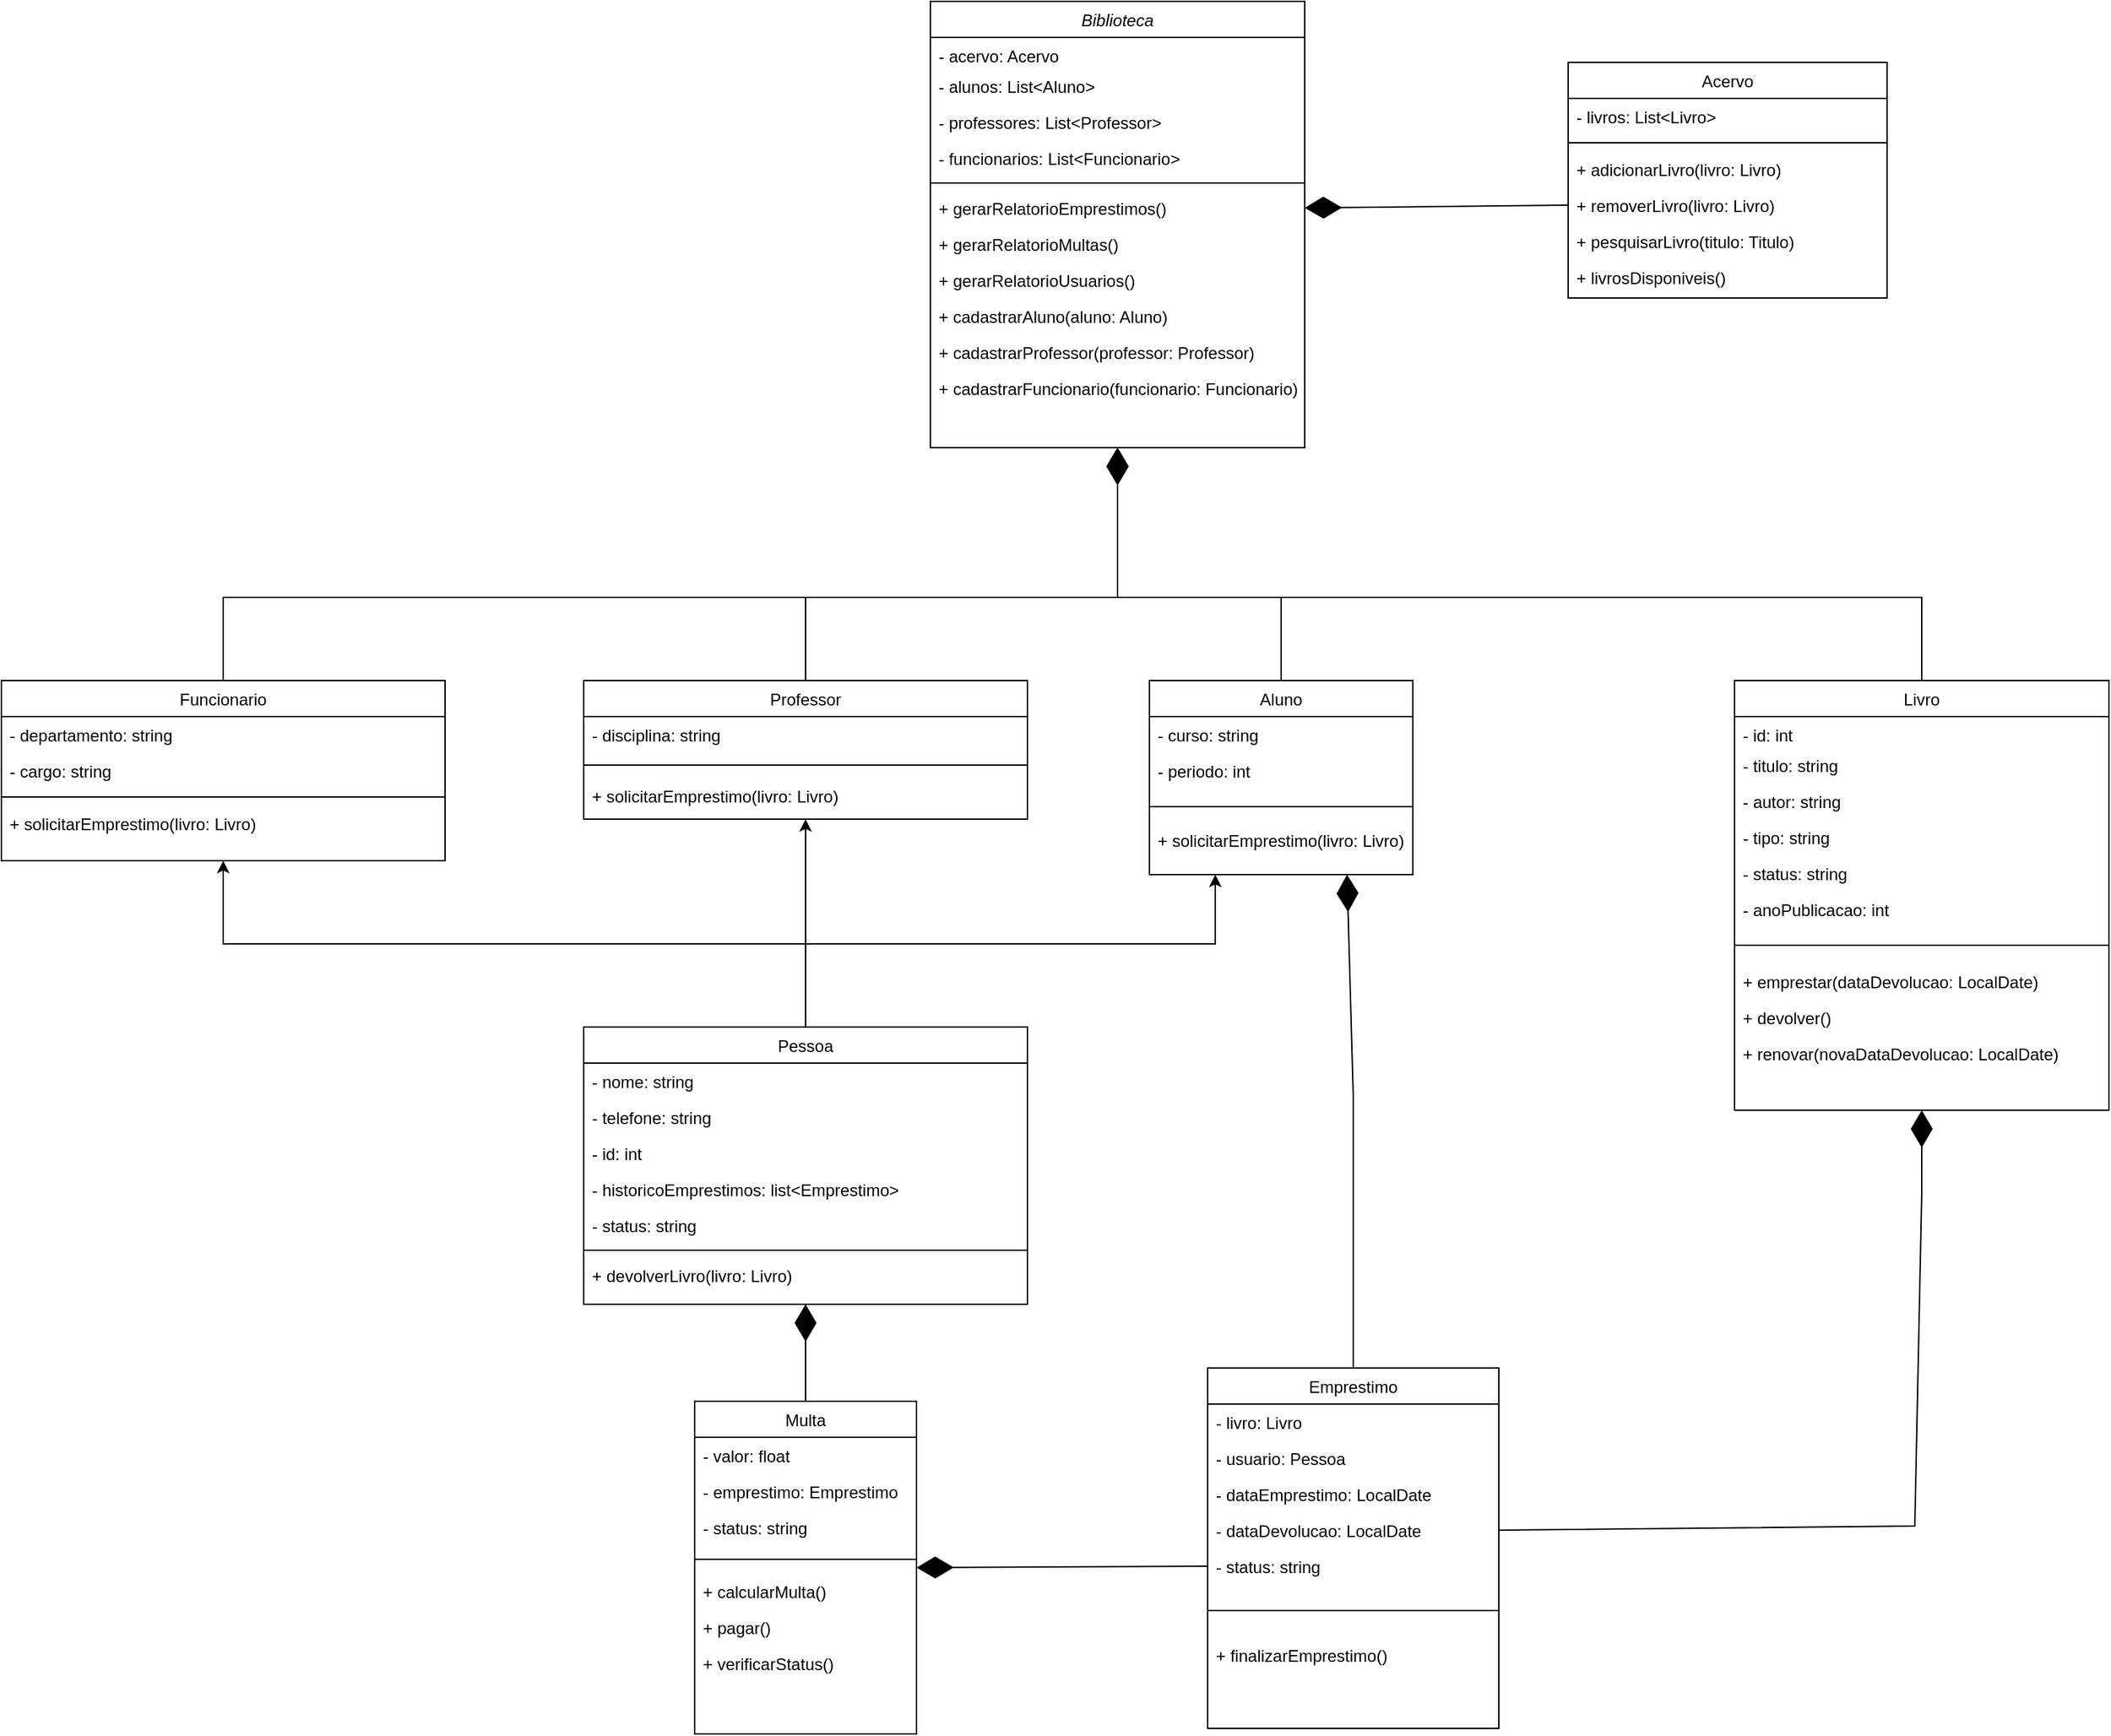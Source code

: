 <mxfile version="24.8.3">
  <diagram id="C5RBs43oDa-KdzZeNtuy" name="Page-1">
    <mxGraphModel dx="4444" dy="3625" grid="1" gridSize="10" guides="1" tooltips="1" connect="1" arrows="1" fold="1" page="1" pageScale="1" pageWidth="827" pageHeight="1169" math="0" shadow="0">
      <root>
        <mxCell id="WIyWlLk6GJQsqaUBKTNV-0" />
        <mxCell id="WIyWlLk6GJQsqaUBKTNV-1" parent="WIyWlLk6GJQsqaUBKTNV-0" />
        <mxCell id="zkfFHV4jXpPFQw0GAbJ--13" value="Aluno" style="swimlane;fontStyle=0;align=center;verticalAlign=top;childLayout=stackLayout;horizontal=1;startSize=26;horizontalStack=0;resizeParent=1;resizeLast=0;collapsible=1;marginBottom=0;rounded=0;shadow=0;strokeWidth=1;" parent="WIyWlLk6GJQsqaUBKTNV-1" vertex="1">
          <mxGeometry x="-382" y="-1210" width="190" height="140" as="geometry">
            <mxRectangle x="340" y="380" width="170" height="26" as="alternateBounds" />
          </mxGeometry>
        </mxCell>
        <mxCell id="S5v_e7GPYeT_Bk_hhG6n-212" value="- curso: string" style="text;align=left;verticalAlign=top;spacingLeft=4;spacingRight=4;overflow=hidden;rotatable=0;points=[[0,0.5],[1,0.5]];portConstraint=eastwest;" parent="zkfFHV4jXpPFQw0GAbJ--13" vertex="1">
          <mxGeometry y="26" width="190" height="26" as="geometry" />
        </mxCell>
        <mxCell id="S5v_e7GPYeT_Bk_hhG6n-214" value="- periodo: int" style="text;align=left;verticalAlign=top;spacingLeft=4;spacingRight=4;overflow=hidden;rotatable=0;points=[[0,0.5],[1,0.5]];portConstraint=eastwest;" parent="zkfFHV4jXpPFQw0GAbJ--13" vertex="1">
          <mxGeometry y="52" width="190" height="28" as="geometry" />
        </mxCell>
        <mxCell id="zkfFHV4jXpPFQw0GAbJ--15" value="" style="line;html=1;strokeWidth=1;align=left;verticalAlign=middle;spacingTop=-1;spacingLeft=3;spacingRight=3;rotatable=0;labelPosition=right;points=[];portConstraint=eastwest;" parent="zkfFHV4jXpPFQw0GAbJ--13" vertex="1">
          <mxGeometry y="80" width="190" height="22" as="geometry" />
        </mxCell>
        <mxCell id="S5v_e7GPYeT_Bk_hhG6n-125" value="+ solicitarEmprestimo(livro: Livro)" style="text;align=left;verticalAlign=top;spacingLeft=4;spacingRight=4;overflow=hidden;rotatable=0;points=[[0,0.5],[1,0.5]];portConstraint=eastwest;" parent="zkfFHV4jXpPFQw0GAbJ--13" vertex="1">
          <mxGeometry y="102" width="190" height="26" as="geometry" />
        </mxCell>
        <mxCell id="S5v_e7GPYeT_Bk_hhG6n-60" value="Livro" style="swimlane;fontStyle=0;align=center;verticalAlign=top;childLayout=stackLayout;horizontal=1;startSize=26;horizontalStack=0;resizeParent=1;resizeLast=0;collapsible=1;marginBottom=0;rounded=0;shadow=0;strokeWidth=1;" parent="WIyWlLk6GJQsqaUBKTNV-1" vertex="1">
          <mxGeometry x="40" y="-1210" width="270" height="310" as="geometry">
            <mxRectangle x="130" y="380" width="160" height="26" as="alternateBounds" />
          </mxGeometry>
        </mxCell>
        <mxCell id="S5v_e7GPYeT_Bk_hhG6n-66" value="- id: int" style="text;align=left;verticalAlign=top;spacingLeft=4;spacingRight=4;overflow=hidden;rotatable=0;points=[[0,0.5],[1,0.5]];portConstraint=eastwest;" parent="S5v_e7GPYeT_Bk_hhG6n-60" vertex="1">
          <mxGeometry y="26" width="270" height="22" as="geometry" />
        </mxCell>
        <mxCell id="S5v_e7GPYeT_Bk_hhG6n-61" value="- titulo: string" style="text;align=left;verticalAlign=top;spacingLeft=4;spacingRight=4;overflow=hidden;rotatable=0;points=[[0,0.5],[1,0.5]];portConstraint=eastwest;" parent="S5v_e7GPYeT_Bk_hhG6n-60" vertex="1">
          <mxGeometry y="48" width="270" height="26" as="geometry" />
        </mxCell>
        <mxCell id="S5v_e7GPYeT_Bk_hhG6n-63" value="- autor: string" style="text;align=left;verticalAlign=top;spacingLeft=4;spacingRight=4;overflow=hidden;rotatable=0;points=[[0,0.5],[1,0.5]];portConstraint=eastwest;" parent="S5v_e7GPYeT_Bk_hhG6n-60" vertex="1">
          <mxGeometry y="74" width="270" height="26" as="geometry" />
        </mxCell>
        <mxCell id="S5v_e7GPYeT_Bk_hhG6n-64" value="- tipo: string" style="text;align=left;verticalAlign=top;spacingLeft=4;spacingRight=4;overflow=hidden;rotatable=0;points=[[0,0.5],[1,0.5]];portConstraint=eastwest;" parent="S5v_e7GPYeT_Bk_hhG6n-60" vertex="1">
          <mxGeometry y="100" width="270" height="26" as="geometry" />
        </mxCell>
        <mxCell id="S5v_e7GPYeT_Bk_hhG6n-65" value="- status: string" style="text;align=left;verticalAlign=top;spacingLeft=4;spacingRight=4;overflow=hidden;rotatable=0;points=[[0,0.5],[1,0.5]];portConstraint=eastwest;" parent="S5v_e7GPYeT_Bk_hhG6n-60" vertex="1">
          <mxGeometry y="126" width="270" height="26" as="geometry" />
        </mxCell>
        <mxCell id="S5v_e7GPYeT_Bk_hhG6n-134" value="- anoPublicacao: int" style="text;align=left;verticalAlign=top;spacingLeft=4;spacingRight=4;overflow=hidden;rotatable=0;points=[[0,0.5],[1,0.5]];portConstraint=eastwest;" parent="S5v_e7GPYeT_Bk_hhG6n-60" vertex="1">
          <mxGeometry y="152" width="270" height="26" as="geometry" />
        </mxCell>
        <mxCell id="S5v_e7GPYeT_Bk_hhG6n-62" value="" style="line;html=1;strokeWidth=1;align=left;verticalAlign=middle;spacingTop=-1;spacingLeft=3;spacingRight=3;rotatable=0;labelPosition=right;points=[];portConstraint=eastwest;" parent="S5v_e7GPYeT_Bk_hhG6n-60" vertex="1">
          <mxGeometry y="178" width="270" height="26" as="geometry" />
        </mxCell>
        <mxCell id="S5v_e7GPYeT_Bk_hhG6n-139" value="+ emprestar(dataDevolucao: LocalDate)" style="text;align=left;verticalAlign=top;spacingLeft=4;spacingRight=4;overflow=hidden;rotatable=0;points=[[0,0.5],[1,0.5]];portConstraint=eastwest;" parent="S5v_e7GPYeT_Bk_hhG6n-60" vertex="1">
          <mxGeometry y="204" width="270" height="26" as="geometry" />
        </mxCell>
        <mxCell id="S5v_e7GPYeT_Bk_hhG6n-140" value="+ devolver()" style="text;align=left;verticalAlign=top;spacingLeft=4;spacingRight=4;overflow=hidden;rotatable=0;points=[[0,0.5],[1,0.5]];portConstraint=eastwest;" parent="S5v_e7GPYeT_Bk_hhG6n-60" vertex="1">
          <mxGeometry y="230" width="270" height="26" as="geometry" />
        </mxCell>
        <mxCell id="S5v_e7GPYeT_Bk_hhG6n-141" value="+ renovar(novaDataDevolucao: LocalDate)" style="text;align=left;verticalAlign=top;spacingLeft=4;spacingRight=4;overflow=hidden;rotatable=0;points=[[0,0.5],[1,0.5]];portConstraint=eastwest;" parent="S5v_e7GPYeT_Bk_hhG6n-60" vertex="1">
          <mxGeometry y="256" width="270" height="26" as="geometry" />
        </mxCell>
        <mxCell id="S5v_e7GPYeT_Bk_hhG6n-82" value="Emprestimo" style="swimlane;fontStyle=0;align=center;verticalAlign=top;childLayout=stackLayout;horizontal=1;startSize=26;horizontalStack=0;resizeParent=1;resizeLast=0;collapsible=1;marginBottom=0;rounded=0;shadow=0;strokeWidth=1;" parent="WIyWlLk6GJQsqaUBKTNV-1" vertex="1">
          <mxGeometry x="-340" y="-714" width="210" height="260" as="geometry">
            <mxRectangle x="130" y="380" width="160" height="26" as="alternateBounds" />
          </mxGeometry>
        </mxCell>
        <mxCell id="S5v_e7GPYeT_Bk_hhG6n-86" value="- livro: Livro" style="text;align=left;verticalAlign=top;spacingLeft=4;spacingRight=4;overflow=hidden;rotatable=0;points=[[0,0.5],[1,0.5]];portConstraint=eastwest;" parent="S5v_e7GPYeT_Bk_hhG6n-82" vertex="1">
          <mxGeometry y="26" width="210" height="26" as="geometry" />
        </mxCell>
        <mxCell id="S5v_e7GPYeT_Bk_hhG6n-92" value="- usuario: Pessoa" style="text;align=left;verticalAlign=top;spacingLeft=4;spacingRight=4;overflow=hidden;rotatable=0;points=[[0,0.5],[1,0.5]];portConstraint=eastwest;" parent="S5v_e7GPYeT_Bk_hhG6n-82" vertex="1">
          <mxGeometry y="52" width="210" height="26" as="geometry" />
        </mxCell>
        <mxCell id="S5v_e7GPYeT_Bk_hhG6n-84" value="- dataEmprestimo: LocalDate" style="text;align=left;verticalAlign=top;spacingLeft=4;spacingRight=4;overflow=hidden;rotatable=0;points=[[0,0.5],[1,0.5]];portConstraint=eastwest;" parent="S5v_e7GPYeT_Bk_hhG6n-82" vertex="1">
          <mxGeometry y="78" width="210" height="26" as="geometry" />
        </mxCell>
        <mxCell id="S5v_e7GPYeT_Bk_hhG6n-85" value="- dataDevolucao: LocalDate" style="text;align=left;verticalAlign=top;spacingLeft=4;spacingRight=4;overflow=hidden;rotatable=0;points=[[0,0.5],[1,0.5]];portConstraint=eastwest;" parent="S5v_e7GPYeT_Bk_hhG6n-82" vertex="1">
          <mxGeometry y="104" width="210" height="26" as="geometry" />
        </mxCell>
        <mxCell id="S5v_e7GPYeT_Bk_hhG6n-87" value="- status: string" style="text;align=left;verticalAlign=top;spacingLeft=4;spacingRight=4;overflow=hidden;rotatable=0;points=[[0,0.5],[1,0.5]];portConstraint=eastwest;" parent="S5v_e7GPYeT_Bk_hhG6n-82" vertex="1">
          <mxGeometry y="130" width="210" height="26" as="geometry" />
        </mxCell>
        <mxCell id="S5v_e7GPYeT_Bk_hhG6n-88" value="" style="line;html=1;strokeWidth=1;align=left;verticalAlign=middle;spacingTop=-1;spacingLeft=3;spacingRight=3;rotatable=0;labelPosition=right;points=[];portConstraint=eastwest;" parent="S5v_e7GPYeT_Bk_hhG6n-82" vertex="1">
          <mxGeometry y="156" width="210" height="38" as="geometry" />
        </mxCell>
        <mxCell id="S5v_e7GPYeT_Bk_hhG6n-143" value="+ finalizarEmprestimo()" style="text;align=left;verticalAlign=top;spacingLeft=4;spacingRight=4;overflow=hidden;rotatable=0;points=[[0,0.5],[1,0.5]];portConstraint=eastwest;" parent="S5v_e7GPYeT_Bk_hhG6n-82" vertex="1">
          <mxGeometry y="194" width="210" height="26" as="geometry" />
        </mxCell>
        <mxCell id="S5v_e7GPYeT_Bk_hhG6n-93" value="Multa" style="swimlane;fontStyle=0;align=center;verticalAlign=top;childLayout=stackLayout;horizontal=1;startSize=26;horizontalStack=0;resizeParent=1;resizeLast=0;collapsible=1;marginBottom=0;rounded=0;shadow=0;strokeWidth=1;" parent="WIyWlLk6GJQsqaUBKTNV-1" vertex="1">
          <mxGeometry x="-710" y="-690" width="160" height="240" as="geometry">
            <mxRectangle x="130" y="380" width="160" height="26" as="alternateBounds" />
          </mxGeometry>
        </mxCell>
        <mxCell id="S5v_e7GPYeT_Bk_hhG6n-95" value="- valor: float" style="text;align=left;verticalAlign=top;spacingLeft=4;spacingRight=4;overflow=hidden;rotatable=0;points=[[0,0.5],[1,0.5]];portConstraint=eastwest;" parent="S5v_e7GPYeT_Bk_hhG6n-93" vertex="1">
          <mxGeometry y="26" width="160" height="26" as="geometry" />
        </mxCell>
        <mxCell id="S5v_e7GPYeT_Bk_hhG6n-149" value="- emprestimo: Emprestimo" style="text;align=left;verticalAlign=top;spacingLeft=4;spacingRight=4;overflow=hidden;rotatable=0;points=[[0,0.5],[1,0.5]];portConstraint=eastwest;" parent="S5v_e7GPYeT_Bk_hhG6n-93" vertex="1">
          <mxGeometry y="52" width="160" height="26" as="geometry" />
        </mxCell>
        <mxCell id="S5v_e7GPYeT_Bk_hhG6n-97" value="- status: string" style="text;align=left;verticalAlign=top;spacingLeft=4;spacingRight=4;overflow=hidden;rotatable=0;points=[[0,0.5],[1,0.5]];portConstraint=eastwest;" parent="S5v_e7GPYeT_Bk_hhG6n-93" vertex="1">
          <mxGeometry y="78" width="160" height="26" as="geometry" />
        </mxCell>
        <mxCell id="S5v_e7GPYeT_Bk_hhG6n-100" value="" style="line;html=1;strokeWidth=1;align=left;verticalAlign=middle;spacingTop=-1;spacingLeft=3;spacingRight=3;rotatable=0;labelPosition=right;points=[];portConstraint=eastwest;" parent="S5v_e7GPYeT_Bk_hhG6n-93" vertex="1">
          <mxGeometry y="104" width="160" height="20" as="geometry" />
        </mxCell>
        <mxCell id="d-_LJliEegozkKEgxGp1-2" value="+ calcularMulta()" style="text;align=left;verticalAlign=top;spacingLeft=4;spacingRight=4;overflow=hidden;rotatable=0;points=[[0,0.5],[1,0.5]];portConstraint=eastwest;" vertex="1" parent="S5v_e7GPYeT_Bk_hhG6n-93">
          <mxGeometry y="124" width="160" height="26" as="geometry" />
        </mxCell>
        <mxCell id="S5v_e7GPYeT_Bk_hhG6n-151" value="+ pagar()" style="text;align=left;verticalAlign=top;spacingLeft=4;spacingRight=4;overflow=hidden;rotatable=0;points=[[0,0.5],[1,0.5]];portConstraint=eastwest;" parent="S5v_e7GPYeT_Bk_hhG6n-93" vertex="1">
          <mxGeometry y="150" width="160" height="26" as="geometry" />
        </mxCell>
        <mxCell id="S5v_e7GPYeT_Bk_hhG6n-152" value="+ verificarStatus()" style="text;align=left;verticalAlign=top;spacingLeft=4;spacingRight=4;overflow=hidden;rotatable=0;points=[[0,0.5],[1,0.5]];portConstraint=eastwest;" parent="S5v_e7GPYeT_Bk_hhG6n-93" vertex="1">
          <mxGeometry y="176" width="160" height="26" as="geometry" />
        </mxCell>
        <mxCell id="S5v_e7GPYeT_Bk_hhG6n-116" value="" style="endArrow=diamondThin;endFill=1;endSize=24;html=1;rounded=0;exitX=0.5;exitY=0;exitDx=0;exitDy=0;entryX=0.5;entryY=1;entryDx=0;entryDy=0;" parent="WIyWlLk6GJQsqaUBKTNV-1" source="S5v_e7GPYeT_Bk_hhG6n-93" target="S5v_e7GPYeT_Bk_hhG6n-202" edge="1">
          <mxGeometry width="160" relative="1" as="geometry">
            <mxPoint x="-293" y="-860" as="sourcePoint" />
            <mxPoint x="-173" y="-920" as="targetPoint" />
            <Array as="points" />
          </mxGeometry>
        </mxCell>
        <mxCell id="S5v_e7GPYeT_Bk_hhG6n-123" value="" style="endArrow=diamondThin;endFill=1;endSize=24;html=1;rounded=0;entryX=0.5;entryY=1;entryDx=0;entryDy=0;exitX=1;exitY=0.5;exitDx=0;exitDy=0;" parent="WIyWlLk6GJQsqaUBKTNV-1" source="S5v_e7GPYeT_Bk_hhG6n-85" target="S5v_e7GPYeT_Bk_hhG6n-60" edge="1">
          <mxGeometry width="160" relative="1" as="geometry">
            <mxPoint x="-133" y="-500" as="sourcePoint" />
            <mxPoint x="27" y="-500" as="targetPoint" />
            <Array as="points">
              <mxPoint x="170" y="-600" />
              <mxPoint x="175" y="-840" />
            </Array>
          </mxGeometry>
        </mxCell>
        <mxCell id="S5v_e7GPYeT_Bk_hhG6n-159" value="Biblioteca" style="swimlane;fontStyle=2;align=center;verticalAlign=top;childLayout=stackLayout;horizontal=1;startSize=26;horizontalStack=0;resizeParent=1;resizeLast=0;collapsible=1;marginBottom=0;rounded=0;shadow=0;strokeWidth=1;" parent="WIyWlLk6GJQsqaUBKTNV-1" vertex="1">
          <mxGeometry x="-540" y="-1700" width="270" height="322" as="geometry">
            <mxRectangle x="130" y="380" width="160" height="26" as="alternateBounds" />
          </mxGeometry>
        </mxCell>
        <mxCell id="S5v_e7GPYeT_Bk_hhG6n-160" value="- acervo: Acervo" style="text;align=left;verticalAlign=top;spacingLeft=4;spacingRight=4;overflow=hidden;rotatable=0;points=[[0,0.5],[1,0.5]];portConstraint=eastwest;" parent="S5v_e7GPYeT_Bk_hhG6n-159" vertex="1">
          <mxGeometry y="26" width="270" height="22" as="geometry" />
        </mxCell>
        <mxCell id="S5v_e7GPYeT_Bk_hhG6n-173" value="- alunos: List&lt;Aluno&gt;" style="text;align=left;verticalAlign=top;spacingLeft=4;spacingRight=4;overflow=hidden;rotatable=0;points=[[0,0.5],[1,0.5]];portConstraint=eastwest;" parent="S5v_e7GPYeT_Bk_hhG6n-159" vertex="1">
          <mxGeometry y="48" width="270" height="26" as="geometry" />
        </mxCell>
        <mxCell id="S5v_e7GPYeT_Bk_hhG6n-244" value="- professores: List&lt;Professor&gt;" style="text;align=left;verticalAlign=top;spacingLeft=4;spacingRight=4;overflow=hidden;rotatable=0;points=[[0,0.5],[1,0.5]];portConstraint=eastwest;" parent="S5v_e7GPYeT_Bk_hhG6n-159" vertex="1">
          <mxGeometry y="74" width="270" height="26" as="geometry" />
        </mxCell>
        <mxCell id="S5v_e7GPYeT_Bk_hhG6n-246" value="- funcionarios: List&lt;Funcionario&gt;" style="text;align=left;verticalAlign=top;spacingLeft=4;spacingRight=4;overflow=hidden;rotatable=0;points=[[0,0.5],[1,0.5]];portConstraint=eastwest;" parent="S5v_e7GPYeT_Bk_hhG6n-159" vertex="1">
          <mxGeometry y="100" width="270" height="26" as="geometry" />
        </mxCell>
        <mxCell id="S5v_e7GPYeT_Bk_hhG6n-161" value="" style="line;html=1;strokeWidth=1;align=left;verticalAlign=middle;spacingTop=-1;spacingLeft=3;spacingRight=3;rotatable=0;labelPosition=right;points=[];portConstraint=eastwest;" parent="S5v_e7GPYeT_Bk_hhG6n-159" vertex="1">
          <mxGeometry y="126" width="270" height="10" as="geometry" />
        </mxCell>
        <mxCell id="S5v_e7GPYeT_Bk_hhG6n-179" value="+ gerarRelatorioEmprestimos()" style="text;align=left;verticalAlign=top;spacingLeft=4;spacingRight=4;overflow=hidden;rotatable=0;points=[[0,0.5],[1,0.5]];portConstraint=eastwest;" parent="S5v_e7GPYeT_Bk_hhG6n-159" vertex="1">
          <mxGeometry y="136" width="270" height="26" as="geometry" />
        </mxCell>
        <mxCell id="S5v_e7GPYeT_Bk_hhG6n-180" value="+ gerarRelatorioMultas()" style="text;align=left;verticalAlign=top;spacingLeft=4;spacingRight=4;overflow=hidden;rotatable=0;points=[[0,0.5],[1,0.5]];portConstraint=eastwest;" parent="S5v_e7GPYeT_Bk_hhG6n-159" vertex="1">
          <mxGeometry y="162" width="270" height="26" as="geometry" />
        </mxCell>
        <mxCell id="S5v_e7GPYeT_Bk_hhG6n-181" value="+ gerarRelatorioUsuarios()" style="text;align=left;verticalAlign=top;spacingLeft=4;spacingRight=4;overflow=hidden;rotatable=0;points=[[0,0.5],[1,0.5]];portConstraint=eastwest;" parent="S5v_e7GPYeT_Bk_hhG6n-159" vertex="1">
          <mxGeometry y="188" width="270" height="26" as="geometry" />
        </mxCell>
        <mxCell id="S5v_e7GPYeT_Bk_hhG6n-182" value="+ cadastrarAluno(aluno: Aluno)" style="text;align=left;verticalAlign=top;spacingLeft=4;spacingRight=4;overflow=hidden;rotatable=0;points=[[0,0.5],[1,0.5]];portConstraint=eastwest;" parent="S5v_e7GPYeT_Bk_hhG6n-159" vertex="1">
          <mxGeometry y="214" width="270" height="26" as="geometry" />
        </mxCell>
        <mxCell id="S5v_e7GPYeT_Bk_hhG6n-247" value="+ cadastrarProfessor(professor: Professor)" style="text;align=left;verticalAlign=top;spacingLeft=4;spacingRight=4;overflow=hidden;rotatable=0;points=[[0,0.5],[1,0.5]];portConstraint=eastwest;" parent="S5v_e7GPYeT_Bk_hhG6n-159" vertex="1">
          <mxGeometry y="240" width="270" height="26" as="geometry" />
        </mxCell>
        <mxCell id="S5v_e7GPYeT_Bk_hhG6n-248" value="+ cadastrarFuncionario(funcionario: Funcionario)" style="text;align=left;verticalAlign=top;spacingLeft=4;spacingRight=4;overflow=hidden;rotatable=0;points=[[0,0.5],[1,0.5]];portConstraint=eastwest;" parent="S5v_e7GPYeT_Bk_hhG6n-159" vertex="1">
          <mxGeometry y="266" width="270" height="26" as="geometry" />
        </mxCell>
        <mxCell id="S5v_e7GPYeT_Bk_hhG6n-183" value="" style="endArrow=diamondThin;endFill=1;endSize=24;html=1;rounded=0;entryX=0.5;entryY=1;entryDx=0;entryDy=0;exitX=0.5;exitY=0;exitDx=0;exitDy=0;" parent="WIyWlLk6GJQsqaUBKTNV-1" source="zkfFHV4jXpPFQw0GAbJ--13" target="S5v_e7GPYeT_Bk_hhG6n-159" edge="1">
          <mxGeometry width="160" relative="1" as="geometry">
            <mxPoint x="-293" y="-1280" as="sourcePoint" />
            <mxPoint x="-133" y="-1280" as="targetPoint" />
            <Array as="points">
              <mxPoint x="-287" y="-1270" />
              <mxPoint x="-405" y="-1270" />
            </Array>
          </mxGeometry>
        </mxCell>
        <mxCell id="S5v_e7GPYeT_Bk_hhG6n-185" value="" style="endArrow=diamondThin;endFill=1;endSize=24;html=1;rounded=0;exitX=0.5;exitY=0;exitDx=0;exitDy=0;entryX=0.5;entryY=1;entryDx=0;entryDy=0;" parent="WIyWlLk6GJQsqaUBKTNV-1" source="S5v_e7GPYeT_Bk_hhG6n-60" target="S5v_e7GPYeT_Bk_hhG6n-159" edge="1">
          <mxGeometry width="160" relative="1" as="geometry">
            <mxPoint x="-293" y="-1280" as="sourcePoint" />
            <mxPoint x="-133" y="-1280" as="targetPoint" />
            <Array as="points">
              <mxPoint x="175" y="-1270" />
              <mxPoint x="-405" y="-1270" />
            </Array>
          </mxGeometry>
        </mxCell>
        <mxCell id="S5v_e7GPYeT_Bk_hhG6n-186" value="Professor" style="swimlane;fontStyle=0;align=center;verticalAlign=top;childLayout=stackLayout;horizontal=1;startSize=26;horizontalStack=0;resizeParent=1;resizeLast=0;collapsible=1;marginBottom=0;rounded=0;shadow=0;strokeWidth=1;" parent="WIyWlLk6GJQsqaUBKTNV-1" vertex="1">
          <mxGeometry x="-790" y="-1210" width="320" height="100" as="geometry">
            <mxRectangle x="340" y="380" width="170" height="26" as="alternateBounds" />
          </mxGeometry>
        </mxCell>
        <mxCell id="S5v_e7GPYeT_Bk_hhG6n-219" value="- disciplina: string" style="text;align=left;verticalAlign=top;spacingLeft=4;spacingRight=4;overflow=hidden;rotatable=0;points=[[0,0.5],[1,0.5]];portConstraint=eastwest;" parent="S5v_e7GPYeT_Bk_hhG6n-186" vertex="1">
          <mxGeometry y="26" width="320" height="26" as="geometry" />
        </mxCell>
        <mxCell id="S5v_e7GPYeT_Bk_hhG6n-191" value="" style="line;html=1;strokeWidth=1;align=left;verticalAlign=middle;spacingTop=-1;spacingLeft=3;spacingRight=3;rotatable=0;labelPosition=right;points=[];portConstraint=eastwest;" parent="S5v_e7GPYeT_Bk_hhG6n-186" vertex="1">
          <mxGeometry y="52" width="320" height="18" as="geometry" />
        </mxCell>
        <mxCell id="S5v_e7GPYeT_Bk_hhG6n-192" value="+ solicitarEmprestimo(livro: Livro)" style="text;align=left;verticalAlign=top;spacingLeft=4;spacingRight=4;overflow=hidden;rotatable=0;points=[[0,0.5],[1,0.5]];portConstraint=eastwest;" parent="S5v_e7GPYeT_Bk_hhG6n-186" vertex="1">
          <mxGeometry y="70" width="320" height="26" as="geometry" />
        </mxCell>
        <mxCell id="S5v_e7GPYeT_Bk_hhG6n-194" value="Funcionario" style="swimlane;fontStyle=0;align=center;verticalAlign=top;childLayout=stackLayout;horizontal=1;startSize=26;horizontalStack=0;resizeParent=1;resizeLast=0;collapsible=1;marginBottom=0;rounded=0;shadow=0;strokeWidth=1;" parent="WIyWlLk6GJQsqaUBKTNV-1" vertex="1">
          <mxGeometry x="-1210" y="-1210" width="320" height="130" as="geometry">
            <mxRectangle x="340" y="380" width="170" height="26" as="alternateBounds" />
          </mxGeometry>
        </mxCell>
        <mxCell id="S5v_e7GPYeT_Bk_hhG6n-215" value="- departamento: string" style="text;align=left;verticalAlign=top;spacingLeft=4;spacingRight=4;overflow=hidden;rotatable=0;points=[[0,0.5],[1,0.5]];portConstraint=eastwest;" parent="S5v_e7GPYeT_Bk_hhG6n-194" vertex="1">
          <mxGeometry y="26" width="320" height="26" as="geometry" />
        </mxCell>
        <mxCell id="S5v_e7GPYeT_Bk_hhG6n-218" value="- cargo: string" style="text;align=left;verticalAlign=top;spacingLeft=4;spacingRight=4;overflow=hidden;rotatable=0;points=[[0,0.5],[1,0.5]];portConstraint=eastwest;" parent="S5v_e7GPYeT_Bk_hhG6n-194" vertex="1">
          <mxGeometry y="52" width="320" height="26" as="geometry" />
        </mxCell>
        <mxCell id="S5v_e7GPYeT_Bk_hhG6n-199" value="" style="line;html=1;strokeWidth=1;align=left;verticalAlign=middle;spacingTop=-1;spacingLeft=3;spacingRight=3;rotatable=0;labelPosition=right;points=[];portConstraint=eastwest;" parent="S5v_e7GPYeT_Bk_hhG6n-194" vertex="1">
          <mxGeometry y="78" width="320" height="12" as="geometry" />
        </mxCell>
        <mxCell id="S5v_e7GPYeT_Bk_hhG6n-200" value="+ solicitarEmprestimo(livro: Livro)" style="text;align=left;verticalAlign=top;spacingLeft=4;spacingRight=4;overflow=hidden;rotatable=0;points=[[0,0.5],[1,0.5]];portConstraint=eastwest;" parent="S5v_e7GPYeT_Bk_hhG6n-194" vertex="1">
          <mxGeometry y="90" width="320" height="26" as="geometry" />
        </mxCell>
        <mxCell id="S5v_e7GPYeT_Bk_hhG6n-224" style="edgeStyle=orthogonalEdgeStyle;rounded=0;orthogonalLoop=1;jettySize=auto;html=1;exitX=0.5;exitY=0;exitDx=0;exitDy=0;entryX=0.5;entryY=1;entryDx=0;entryDy=0;" parent="WIyWlLk6GJQsqaUBKTNV-1" source="S5v_e7GPYeT_Bk_hhG6n-202" target="S5v_e7GPYeT_Bk_hhG6n-194" edge="1">
          <mxGeometry relative="1" as="geometry" />
        </mxCell>
        <mxCell id="S5v_e7GPYeT_Bk_hhG6n-225" style="edgeStyle=orthogonalEdgeStyle;rounded=0;orthogonalLoop=1;jettySize=auto;html=1;exitX=0.5;exitY=0;exitDx=0;exitDy=0;entryX=0.5;entryY=1;entryDx=0;entryDy=0;" parent="WIyWlLk6GJQsqaUBKTNV-1" source="S5v_e7GPYeT_Bk_hhG6n-202" target="S5v_e7GPYeT_Bk_hhG6n-186" edge="1">
          <mxGeometry relative="1" as="geometry" />
        </mxCell>
        <mxCell id="S5v_e7GPYeT_Bk_hhG6n-228" style="edgeStyle=orthogonalEdgeStyle;rounded=0;orthogonalLoop=1;jettySize=auto;html=1;exitX=0.5;exitY=0;exitDx=0;exitDy=0;entryX=0.25;entryY=1;entryDx=0;entryDy=0;" parent="WIyWlLk6GJQsqaUBKTNV-1" source="S5v_e7GPYeT_Bk_hhG6n-202" target="zkfFHV4jXpPFQw0GAbJ--13" edge="1">
          <mxGeometry relative="1" as="geometry">
            <Array as="points">
              <mxPoint x="-630" y="-1020" />
              <mxPoint x="-334" y="-1020" />
            </Array>
          </mxGeometry>
        </mxCell>
        <mxCell id="S5v_e7GPYeT_Bk_hhG6n-202" value="Pessoa" style="swimlane;fontStyle=0;align=center;verticalAlign=top;childLayout=stackLayout;horizontal=1;startSize=26;horizontalStack=0;resizeParent=1;resizeLast=0;collapsible=1;marginBottom=0;rounded=0;shadow=0;strokeWidth=1;" parent="WIyWlLk6GJQsqaUBKTNV-1" vertex="1">
          <mxGeometry x="-790" y="-960" width="320" height="200" as="geometry">
            <mxRectangle x="340" y="380" width="170" height="26" as="alternateBounds" />
          </mxGeometry>
        </mxCell>
        <mxCell id="S5v_e7GPYeT_Bk_hhG6n-203" value="- nome: string" style="text;align=left;verticalAlign=top;spacingLeft=4;spacingRight=4;overflow=hidden;rotatable=0;points=[[0,0.5],[1,0.5]];portConstraint=eastwest;" parent="S5v_e7GPYeT_Bk_hhG6n-202" vertex="1">
          <mxGeometry y="26" width="320" height="26" as="geometry" />
        </mxCell>
        <mxCell id="d-_LJliEegozkKEgxGp1-1" value="- telefone: string" style="text;align=left;verticalAlign=top;spacingLeft=4;spacingRight=4;overflow=hidden;rotatable=0;points=[[0,0.5],[1,0.5]];portConstraint=eastwest;" vertex="1" parent="S5v_e7GPYeT_Bk_hhG6n-202">
          <mxGeometry y="52" width="320" height="26" as="geometry" />
        </mxCell>
        <mxCell id="S5v_e7GPYeT_Bk_hhG6n-204" value="- id: int" style="text;align=left;verticalAlign=top;spacingLeft=4;spacingRight=4;overflow=hidden;rotatable=0;points=[[0,0.5],[1,0.5]];portConstraint=eastwest;" parent="S5v_e7GPYeT_Bk_hhG6n-202" vertex="1">
          <mxGeometry y="78" width="320" height="26" as="geometry" />
        </mxCell>
        <mxCell id="S5v_e7GPYeT_Bk_hhG6n-205" value="- historicoEmprestimos: list&lt;Emprestimo&gt;" style="text;align=left;verticalAlign=top;spacingLeft=4;spacingRight=4;overflow=hidden;rotatable=0;points=[[0,0.5],[1,0.5]];portConstraint=eastwest;" parent="S5v_e7GPYeT_Bk_hhG6n-202" vertex="1">
          <mxGeometry y="104" width="320" height="26" as="geometry" />
        </mxCell>
        <mxCell id="S5v_e7GPYeT_Bk_hhG6n-206" value="- status: string" style="text;align=left;verticalAlign=top;spacingLeft=4;spacingRight=4;overflow=hidden;rotatable=0;points=[[0,0.5],[1,0.5]];portConstraint=eastwest;" parent="S5v_e7GPYeT_Bk_hhG6n-202" vertex="1">
          <mxGeometry y="130" width="320" height="26" as="geometry" />
        </mxCell>
        <mxCell id="S5v_e7GPYeT_Bk_hhG6n-207" value="" style="line;html=1;strokeWidth=1;align=left;verticalAlign=middle;spacingTop=-1;spacingLeft=3;spacingRight=3;rotatable=0;labelPosition=right;points=[];portConstraint=eastwest;" parent="S5v_e7GPYeT_Bk_hhG6n-202" vertex="1">
          <mxGeometry y="156" width="320" height="10" as="geometry" />
        </mxCell>
        <mxCell id="S5v_e7GPYeT_Bk_hhG6n-209" value="+ devolverLivro(livro: Livro)" style="text;align=left;verticalAlign=top;spacingLeft=4;spacingRight=4;overflow=hidden;rotatable=0;points=[[0,0.5],[1,0.5]];portConstraint=eastwest;" parent="S5v_e7GPYeT_Bk_hhG6n-202" vertex="1">
          <mxGeometry y="166" width="320" height="26" as="geometry" />
        </mxCell>
        <mxCell id="S5v_e7GPYeT_Bk_hhG6n-220" value="" style="endArrow=diamondThin;endFill=1;endSize=24;html=1;rounded=0;exitX=0.5;exitY=0;exitDx=0;exitDy=0;entryX=0.5;entryY=1;entryDx=0;entryDy=0;" parent="WIyWlLk6GJQsqaUBKTNV-1" source="S5v_e7GPYeT_Bk_hhG6n-186" target="S5v_e7GPYeT_Bk_hhG6n-159" edge="1">
          <mxGeometry width="160" relative="1" as="geometry">
            <mxPoint x="-600" y="-1160" as="sourcePoint" />
            <mxPoint x="-440" y="-1160" as="targetPoint" />
            <Array as="points">
              <mxPoint x="-630" y="-1270" />
              <mxPoint x="-405" y="-1270" />
            </Array>
          </mxGeometry>
        </mxCell>
        <mxCell id="S5v_e7GPYeT_Bk_hhG6n-222" value="" style="endArrow=diamondThin;endFill=1;endSize=24;html=1;rounded=0;exitX=0.5;exitY=0;exitDx=0;exitDy=0;entryX=0.5;entryY=1;entryDx=0;entryDy=0;" parent="WIyWlLk6GJQsqaUBKTNV-1" source="S5v_e7GPYeT_Bk_hhG6n-194" target="S5v_e7GPYeT_Bk_hhG6n-159" edge="1">
          <mxGeometry width="160" relative="1" as="geometry">
            <mxPoint x="-670" y="-1340" as="sourcePoint" />
            <mxPoint x="-510" y="-1340" as="targetPoint" />
            <Array as="points">
              <mxPoint x="-1050" y="-1270" />
              <mxPoint x="-405" y="-1270" />
            </Array>
          </mxGeometry>
        </mxCell>
        <mxCell id="S5v_e7GPYeT_Bk_hhG6n-227" value="" style="endArrow=diamondThin;endFill=1;endSize=24;html=1;rounded=0;exitX=0.5;exitY=0;exitDx=0;exitDy=0;entryX=0.75;entryY=1;entryDx=0;entryDy=0;" parent="WIyWlLk6GJQsqaUBKTNV-1" source="S5v_e7GPYeT_Bk_hhG6n-82" target="zkfFHV4jXpPFQw0GAbJ--13" edge="1">
          <mxGeometry width="160" relative="1" as="geometry">
            <mxPoint x="-310" y="-860" as="sourcePoint" />
            <mxPoint x="-260" y="-1070" as="targetPoint" />
            <Array as="points">
              <mxPoint x="-235" y="-910" />
            </Array>
          </mxGeometry>
        </mxCell>
        <mxCell id="S5v_e7GPYeT_Bk_hhG6n-229" value="Acervo" style="swimlane;fontStyle=0;align=center;verticalAlign=top;childLayout=stackLayout;horizontal=1;startSize=26;horizontalStack=0;resizeParent=1;resizeLast=0;collapsible=1;marginBottom=0;rounded=0;shadow=0;strokeWidth=1;" parent="WIyWlLk6GJQsqaUBKTNV-1" vertex="1">
          <mxGeometry x="-80" y="-1656" width="230" height="170" as="geometry">
            <mxRectangle x="130" y="380" width="160" height="26" as="alternateBounds" />
          </mxGeometry>
        </mxCell>
        <mxCell id="S5v_e7GPYeT_Bk_hhG6n-230" value="- livros: List&lt;Livro&gt;" style="text;align=left;verticalAlign=top;spacingLeft=4;spacingRight=4;overflow=hidden;rotatable=0;points=[[0,0.5],[1,0.5]];portConstraint=eastwest;" parent="S5v_e7GPYeT_Bk_hhG6n-229" vertex="1">
          <mxGeometry y="26" width="230" height="26" as="geometry" />
        </mxCell>
        <mxCell id="S5v_e7GPYeT_Bk_hhG6n-232" value="" style="line;html=1;strokeWidth=1;align=left;verticalAlign=middle;spacingTop=-1;spacingLeft=3;spacingRight=3;rotatable=0;labelPosition=right;points=[];portConstraint=eastwest;" parent="S5v_e7GPYeT_Bk_hhG6n-229" vertex="1">
          <mxGeometry y="52" width="230" height="12" as="geometry" />
        </mxCell>
        <mxCell id="S5v_e7GPYeT_Bk_hhG6n-236" value="+ adicionarLivro(livro: Livro)" style="text;align=left;verticalAlign=top;spacingLeft=4;spacingRight=4;overflow=hidden;rotatable=0;points=[[0,0.5],[1,0.5]];portConstraint=eastwest;" parent="S5v_e7GPYeT_Bk_hhG6n-229" vertex="1">
          <mxGeometry y="64" width="230" height="26" as="geometry" />
        </mxCell>
        <mxCell id="S5v_e7GPYeT_Bk_hhG6n-237" value="+ removerLivro(livro: Livro)" style="text;align=left;verticalAlign=top;spacingLeft=4;spacingRight=4;overflow=hidden;rotatable=0;points=[[0,0.5],[1,0.5]];portConstraint=eastwest;" parent="S5v_e7GPYeT_Bk_hhG6n-229" vertex="1">
          <mxGeometry y="90" width="230" height="26" as="geometry" />
        </mxCell>
        <mxCell id="S5v_e7GPYeT_Bk_hhG6n-238" value="+ pesquisarLivro(titulo: Titulo)" style="text;align=left;verticalAlign=top;spacingLeft=4;spacingRight=4;overflow=hidden;rotatable=0;points=[[0,0.5],[1,0.5]];portConstraint=eastwest;" parent="S5v_e7GPYeT_Bk_hhG6n-229" vertex="1">
          <mxGeometry y="116" width="230" height="26" as="geometry" />
        </mxCell>
        <mxCell id="S5v_e7GPYeT_Bk_hhG6n-239" value="+ livrosDisponiveis()" style="text;align=left;verticalAlign=top;spacingLeft=4;spacingRight=4;overflow=hidden;rotatable=0;points=[[0,0.5],[1,0.5]];portConstraint=eastwest;" parent="S5v_e7GPYeT_Bk_hhG6n-229" vertex="1">
          <mxGeometry y="142" width="230" height="26" as="geometry" />
        </mxCell>
        <mxCell id="S5v_e7GPYeT_Bk_hhG6n-249" value="" style="endArrow=diamondThin;endFill=1;endSize=24;html=1;rounded=0;exitX=0;exitY=0.5;exitDx=0;exitDy=0;entryX=1;entryY=0.5;entryDx=0;entryDy=0;" parent="WIyWlLk6GJQsqaUBKTNV-1" source="S5v_e7GPYeT_Bk_hhG6n-237" target="S5v_e7GPYeT_Bk_hhG6n-179" edge="1">
          <mxGeometry width="160" relative="1" as="geometry">
            <mxPoint x="-230" y="-1510" as="sourcePoint" />
            <mxPoint x="-70" y="-1510" as="targetPoint" />
          </mxGeometry>
        </mxCell>
        <mxCell id="d-_LJliEegozkKEgxGp1-3" value="" style="endArrow=diamondThin;endFill=1;endSize=24;html=1;rounded=0;exitX=0;exitY=0.5;exitDx=0;exitDy=0;entryX=1;entryY=0.5;entryDx=0;entryDy=0;" edge="1" parent="WIyWlLk6GJQsqaUBKTNV-1" source="S5v_e7GPYeT_Bk_hhG6n-87" target="S5v_e7GPYeT_Bk_hhG6n-93">
          <mxGeometry width="160" relative="1" as="geometry">
            <mxPoint x="-440" y="-549" as="sourcePoint" />
            <mxPoint x="-440" y="-619" as="targetPoint" />
            <Array as="points" />
          </mxGeometry>
        </mxCell>
      </root>
    </mxGraphModel>
  </diagram>
</mxfile>
